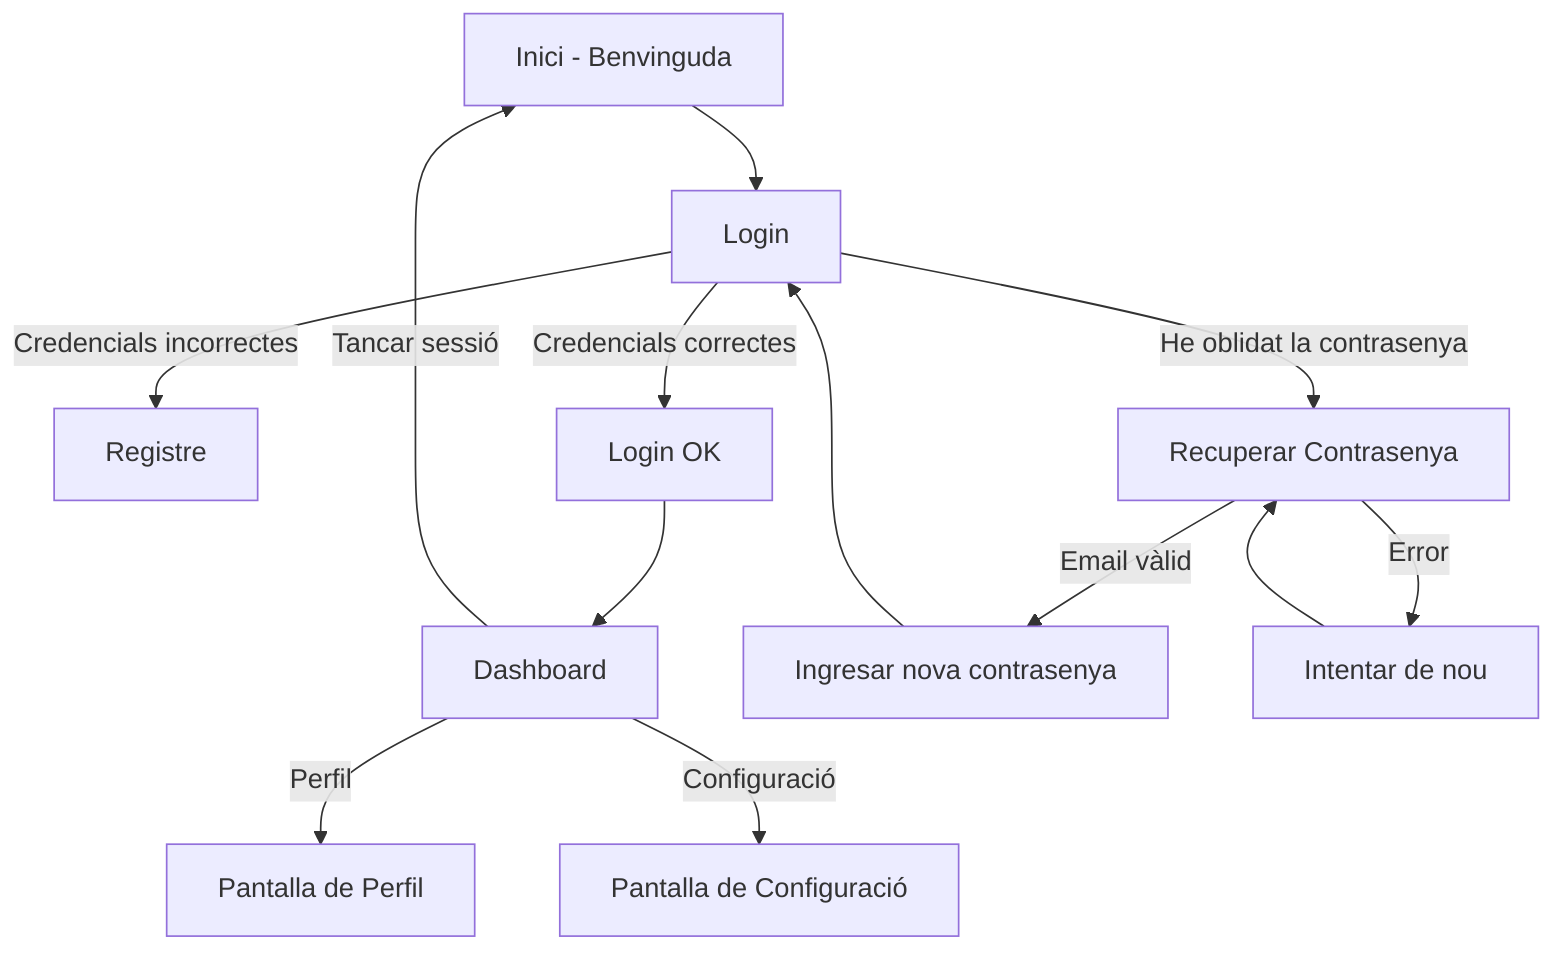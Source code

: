 flowchart TD;
    A["Inici - Benvinguda"] --> B["Login"];
    B -->|Credencials incorrectes| C["Registre"];
    B -->|Credencials correctes| D["Login OK "];
    
    %% Continuación después del login exitoso
    D --> E["Dashboard"];
    E -->|Perfil| F["Pantalla de Perfil"];
    E -->|Configuració| G["Pantalla de Configuració"];
    E -->|Tancar sessió| A;
    
    %% Flujo de recuperación de contraseña
    B -->|He oblidat la contrasenya| H["Recuperar Contrasenya"];
    H -->|Email vàlid| I["Ingresar nova contrasenya"] --> B;
    H -->|Error| H1["Intentar de nou"] --> H;